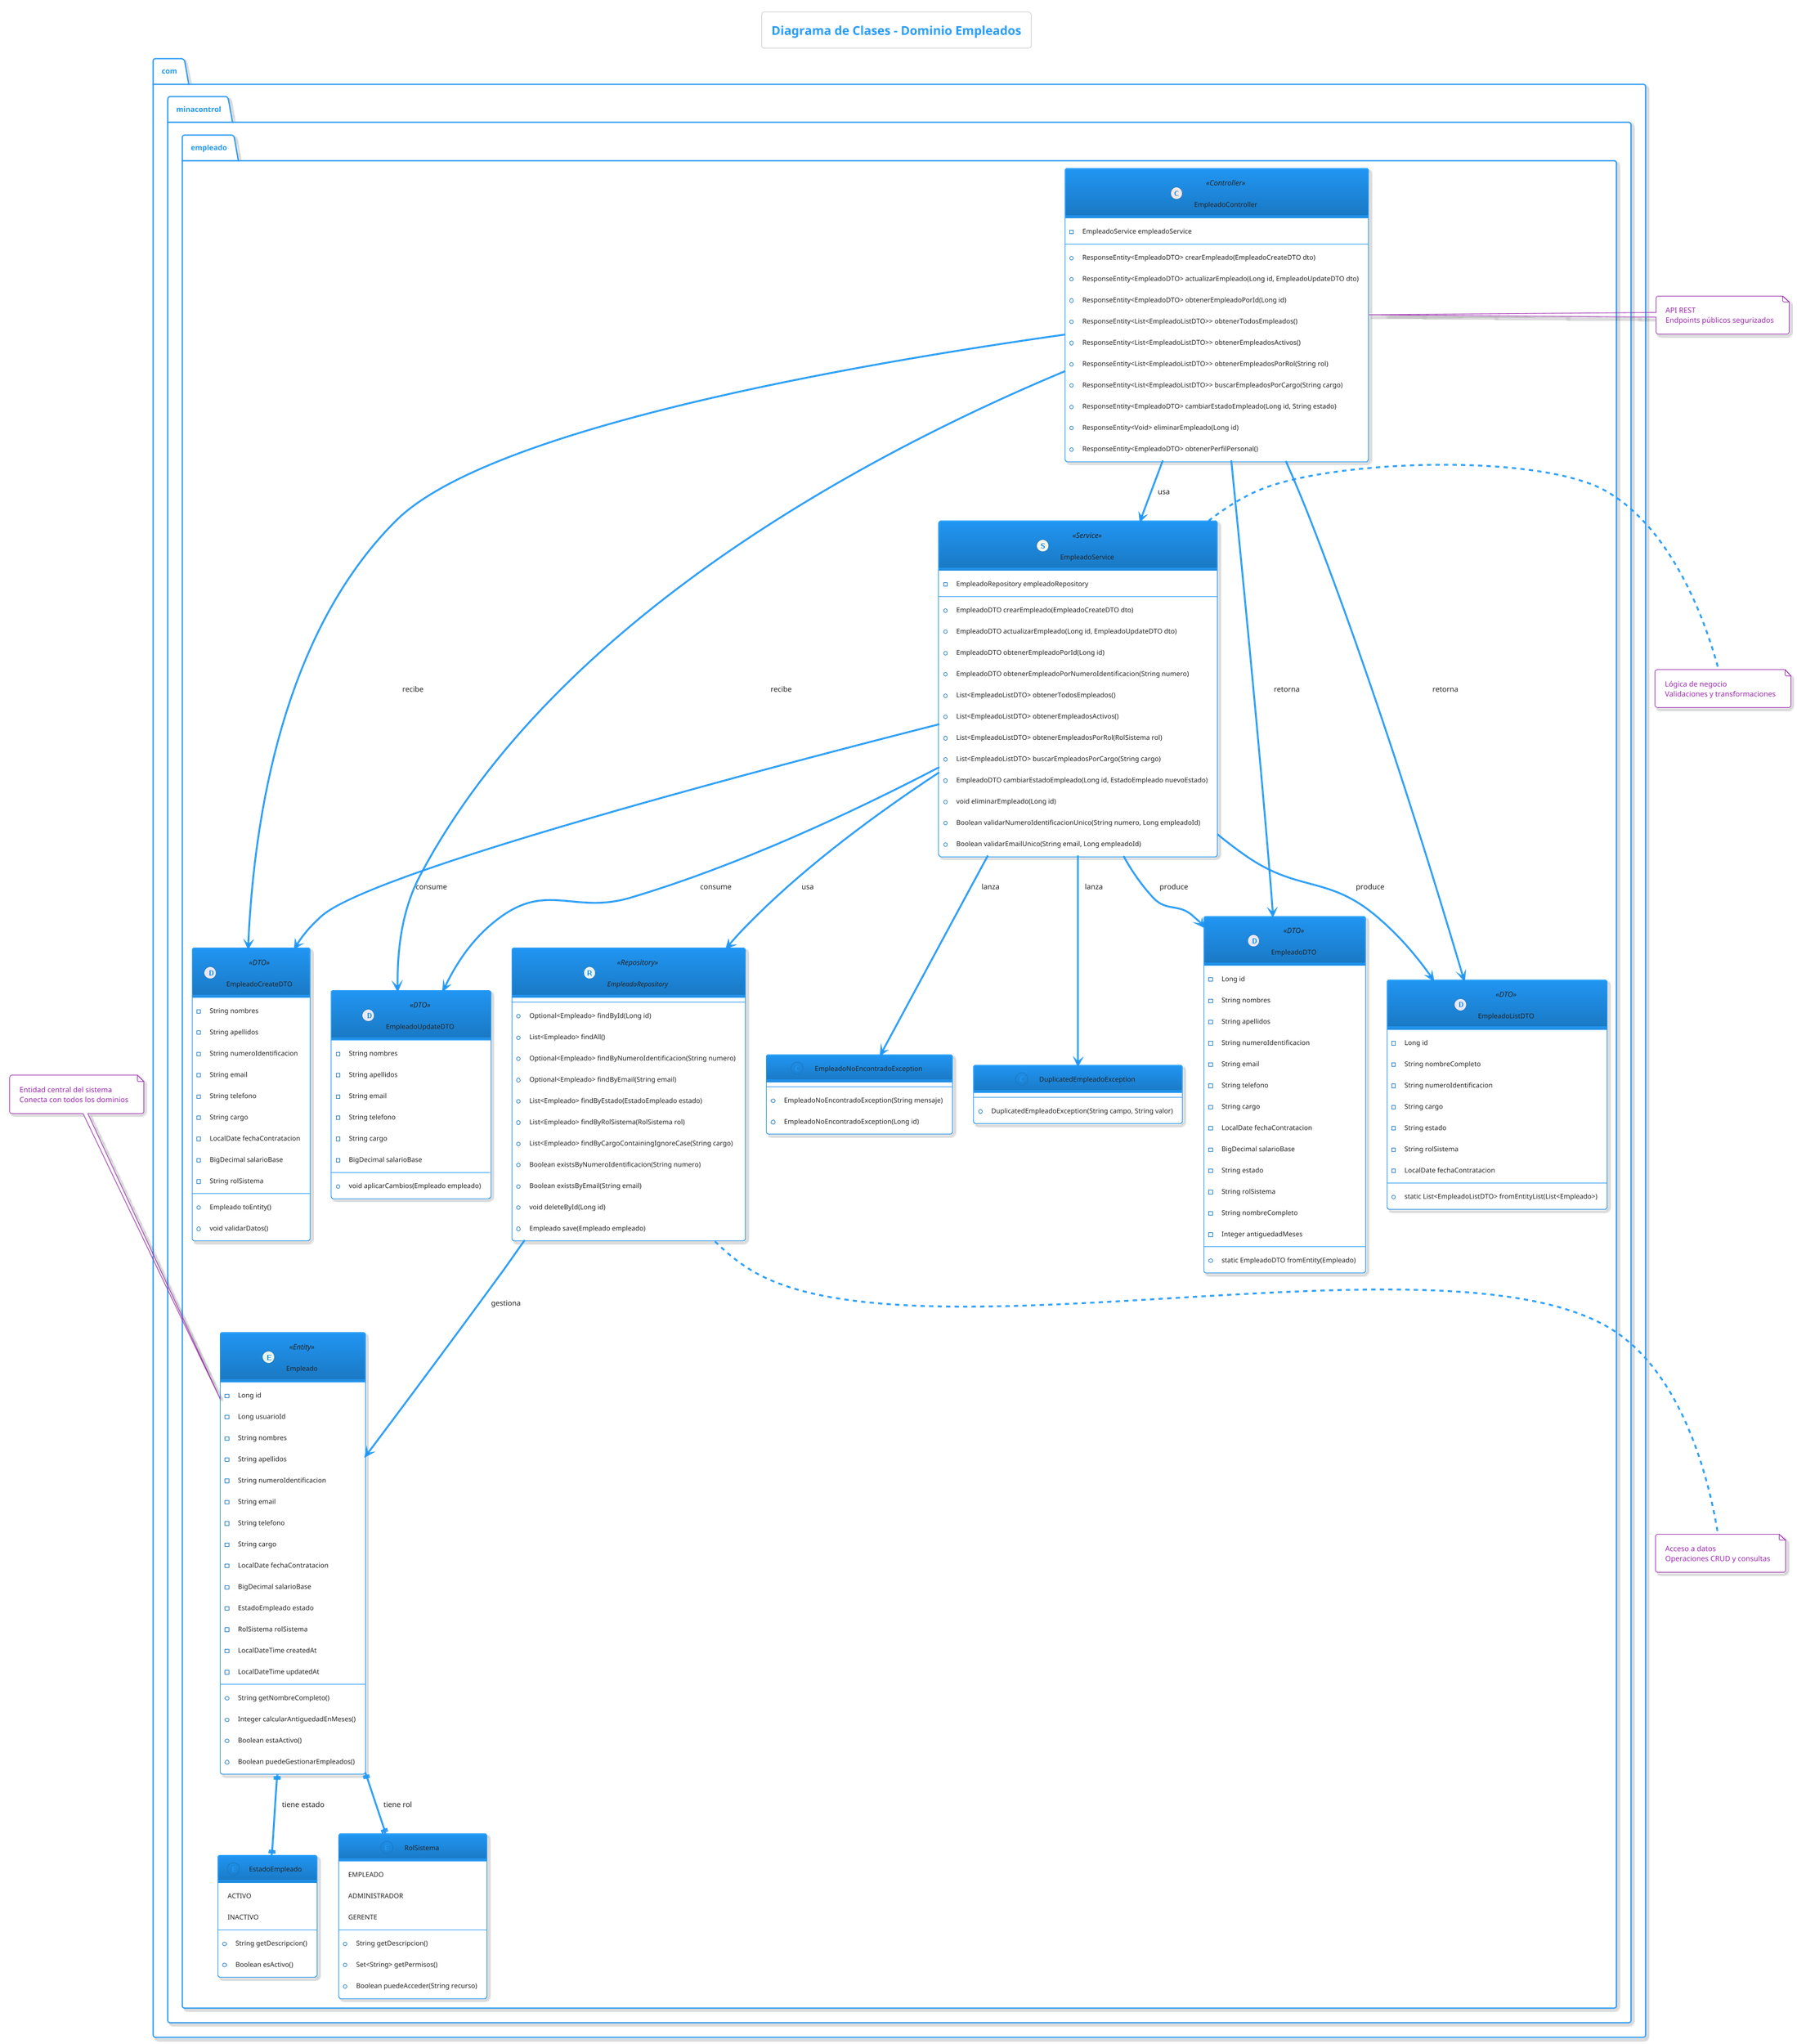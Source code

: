 @startuml class_diagram_empleados
!theme materia-outline
title Diagrama de Clases - Dominio Empleados

' ===== CONFIGURACIÓN =====
!define ENTITY(x) class x << (E,#E8F5E8) Entity >>
!define DTO(x) class x << (D,#E8E8F5) DTO >>
!define SERVICE(x) class x << (S,#F5F5E8) Service >>
!define CONTROLLER(x) class x << (C,#F5E8E8) Controller >>
!define REPOSITORY(x) interface x << (R,#E8F5F5) Repository >>

package "com.minacontrol.empleado" {

  ' ===== ENTIDADES =====
  ENTITY(Empleado) {
    - Long id
    - Long usuarioId
    - String nombres
    - String apellidos
    - String numeroIdentificacion
    - String email
    - String telefono
    - String cargo
    - LocalDate fechaContratacion
    - BigDecimal salarioBase
    - EstadoEmpleado estado
    - RolSistema rolSistema
    - LocalDateTime createdAt
    - LocalDateTime updatedAt
    --
    + String getNombreCompleto()
    + Integer calcularAntiguedadEnMeses()
    + Boolean estaActivo()
    + Boolean puedeGestionarEmpleados()
  }

  ' ===== ENUMS =====
  enum EstadoEmpleado {
    ACTIVO
    INACTIVO
    --
    + String getDescripcion()
    + Boolean esActivo()
  }

  enum RolSistema {
    EMPLEADO
    ADMINISTRADOR  
    GERENTE
    --
    + String getDescripcion()
    + Set<String> getPermisos()
    + Boolean puedeAcceder(String recurso)
  }

  ' ===== DTOs =====
  DTO(EmpleadoDTO) {
    - Long id
    - String nombres
    - String apellidos
    - String numeroIdentificacion
    - String email
    - String telefono
    - String cargo
    - LocalDate fechaContratacion
    - BigDecimal salarioBase
    - String estado
    - String rolSistema
    - String nombreCompleto
    - Integer antiguedadMeses
    --
    + static EmpleadoDTO fromEntity(Empleado)
  }

  DTO(EmpleadoCreateDTO) {
    - String nombres
    - String apellidos
    - String numeroIdentificacion
    - String email
    - String telefono
    - String cargo
    - LocalDate fechaContratacion
    - BigDecimal salarioBase
    - String rolSistema
    --
    + Empleado toEntity()
    + void validarDatos()
  }

  DTO(EmpleadoUpdateDTO) {
    - String nombres
    - String apellidos
    - String email
    - String telefono
    - String cargo
    - BigDecimal salarioBase
    --
    + void aplicarCambios(Empleado empleado)
  }

  DTO(EmpleadoListDTO) {
    - Long id
    - String nombreCompleto
    - String numeroIdentificacion
    - String cargo
    - String estado
    - String rolSistema
    - LocalDate fechaContratacion
    --
    + static List<EmpleadoListDTO> fromEntityList(List<Empleado>)
  }

  ' ===== REPOSITORIO =====
  REPOSITORY(EmpleadoRepository) {
    + Optional<Empleado> findById(Long id)
    + List<Empleado> findAll()
    + Optional<Empleado> findByNumeroIdentificacion(String numero)
    + Optional<Empleado> findByEmail(String email)
    + List<Empleado> findByEstado(EstadoEmpleado estado)
    + List<Empleado> findByRolSistema(RolSistema rol)
    + List<Empleado> findByCargoContainingIgnoreCase(String cargo)
    + Boolean existsByNumeroIdentificacion(String numero)
    + Boolean existsByEmail(String email)
    + void deleteById(Long id)
    + Empleado save(Empleado empleado)
  }

  ' ===== SERVICIO =====
  SERVICE(EmpleadoService) {
    - EmpleadoRepository empleadoRepository
    --
    + EmpleadoDTO crearEmpleado(EmpleadoCreateDTO dto)
    + EmpleadoDTO actualizarEmpleado(Long id, EmpleadoUpdateDTO dto)
    + EmpleadoDTO obtenerEmpleadoPorId(Long id)
    + EmpleadoDTO obtenerEmpleadoPorNumeroIdentificacion(String numero)
    + List<EmpleadoListDTO> obtenerTodosEmpleados()
    + List<EmpleadoListDTO> obtenerEmpleadosActivos()
    + List<EmpleadoListDTO> obtenerEmpleadosPorRol(RolSistema rol)
    + List<EmpleadoListDTO> buscarEmpleadosPorCargo(String cargo)
    + EmpleadoDTO cambiarEstadoEmpleado(Long id, EstadoEmpleado nuevoEstado)
    + void eliminarEmpleado(Long id)
    + Boolean validarNumeroIdentificacionUnico(String numero, Long empleadoId)
    + Boolean validarEmailUnico(String email, Long empleadoId)
  }

  ' ===== CONTROLADOR =====
  CONTROLLER(EmpleadoController) {
    - EmpleadoService empleadoService
    --
    + ResponseEntity<EmpleadoDTO> crearEmpleado(EmpleadoCreateDTO dto)
    + ResponseEntity<EmpleadoDTO> actualizarEmpleado(Long id, EmpleadoUpdateDTO dto)
    + ResponseEntity<EmpleadoDTO> obtenerEmpleadoPorId(Long id)
    + ResponseEntity<List<EmpleadoListDTO>> obtenerTodosEmpleados()
    + ResponseEntity<List<EmpleadoListDTO>> obtenerEmpleadosActivos()
    + ResponseEntity<List<EmpleadoListDTO>> obtenerEmpleadosPorRol(String rol)
    + ResponseEntity<List<EmpleadoListDTO>> buscarEmpleadosPorCargo(String cargo)
    + ResponseEntity<EmpleadoDTO> cambiarEstadoEmpleado(Long id, String estado)
    + ResponseEntity<Void> eliminarEmpleado(Long id)
    + ResponseEntity<EmpleadoDTO> obtenerPerfilPersonal()
  }

  ' ===== EXCEPCIONES =====
  class EmpleadoNoEncontradoException {
    + EmpleadoNoEncontradoException(String mensaje)
    + EmpleadoNoEncontradoException(Long id)
  }

  class DuplicatedEmpleadoException {
    + DuplicatedEmpleadoException(String campo, String valor)
  }
}

' ===== RELACIONES =====
Empleado ||--|| EstadoEmpleado : "tiene estado"
Empleado ||--|| RolSistema : "tiene rol"

EmpleadoController --> EmpleadoService : "usa"
EmpleadoService --> EmpleadoRepository : "usa"
EmpleadoRepository --> Empleado : "gestiona"

EmpleadoService --> EmpleadoDTO : "produce"
EmpleadoService --> EmpleadoCreateDTO : "consume"
EmpleadoService --> EmpleadoUpdateDTO : "consume"
EmpleadoService --> EmpleadoListDTO : "produce"

EmpleadoController --> EmpleadoDTO : "retorna"
EmpleadoController --> EmpleadoCreateDTO : "recibe"
EmpleadoController --> EmpleadoUpdateDTO : "recibe"
EmpleadoController --> EmpleadoListDTO : "retorna"

EmpleadoService --> EmpleadoNoEncontradoException : "lanza"
EmpleadoService --> DuplicatedEmpleadoException : "lanza"

' ===== NOTAS =====
note top of Empleado : Entidad central del sistema\nConecta con todos los dominios

note right of EmpleadoService : Lógica de negocio\nValidaciones y transformaciones

note bottom of EmpleadoRepository : Acceso a datos\nOperaciones CRUD y consultas

note left of EmpleadoController : API REST\nEndpoints públicos segurizados

@enduml
